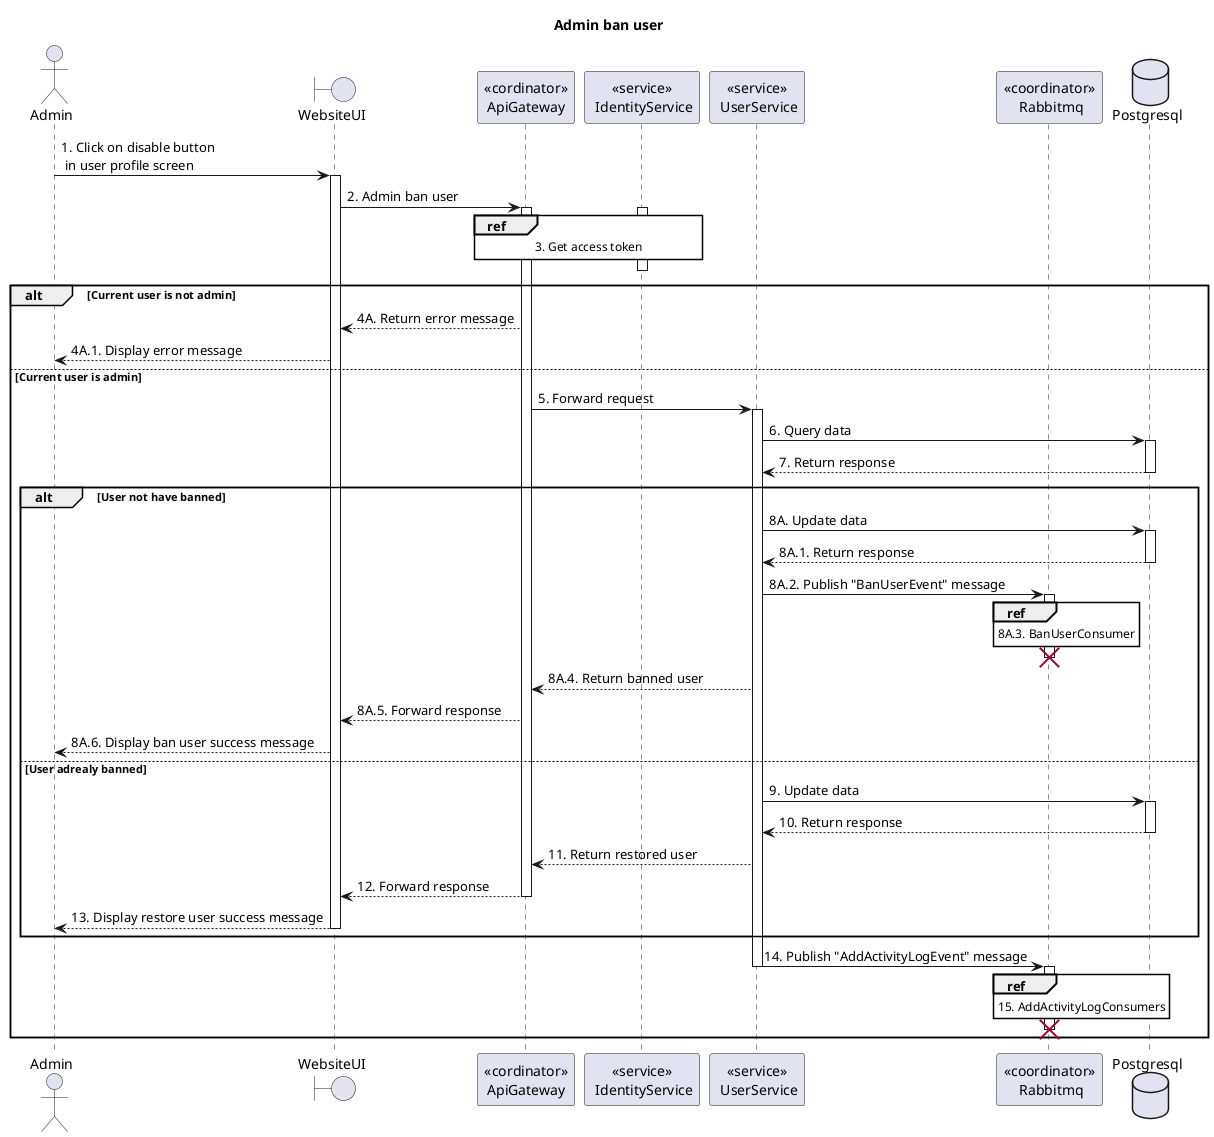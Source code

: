 @startuml Sequence
title "Admin ban user"

' Style section
<style>
  sequenceDiagram {
    reference {
      BackGroundColor white
    }
}
</style>

actor Admin
boundary WebsiteUI
participant "<<cordinator>>\nApiGateway" as ApiGateway
participant "<<service>>\n IdentityService" as IdentityService
participant "<<service>>\n UserService" as UserService
participant "<<coordinator>>\n Rabbitmq" as Rabbitmq
database Postgresql

Admin -> WebsiteUI ++: 1. Click on disable button \n in user profile screen
WebsiteUI -> ApiGateway ++: 2. Admin ban user

activate IdentityService
ref over ApiGateway, IdentityService: 3. Get access token
ApiGateway -[hidden]-> IdentityService
deactivate IdentityService

alt Current user is not admin
    WebsiteUI <-- ApiGateway: 4A. Return error message
    Admin <-- WebsiteUI: 4A.1. Display error message
else Current user is admin
    ApiGateway -> UserService ++: 5. Forward request
    UserService -> Postgresql++: 6. Query data
    UserService <-- Postgresql--: 7. Return response
    alt User not have banned
      UserService -> Postgresql++: 8A. Update data
      UserService <-- Postgresql--: 8A.1. Return response
      UserService -> Rabbitmq: 8A.2. Publish "BanUserEvent" message 
      activate Rabbitmq
      ref over Rabbitmq: 8A.3. BanUserConsumer
      Rabbitmq -[hidden]> 
      destroy Rabbitmq
      ApiGateway <-- UserService: 8A.4. Return banned user
      WebsiteUI <-- ApiGateway: 8A.5. Forward response
      Admin <-- WebsiteUI: 8A.6. Display ban user success message
    else User adrealy banned
      UserService -> Postgresql++: 9. Update data
      UserService <-- Postgresql--: 10. Return response
      ApiGateway <-- UserService: 11. Return restored user
      WebsiteUI <-- ApiGateway--: 12. Forward response
      Admin <-- WebsiteUI--: 13. Display restore user success message
    end alt
    UserService -> Rabbitmq: 14. Publish "AddActivityLogEvent" message 
    deactivate UserService
    activate Rabbitmq
    ref over Rabbitmq: 15. AddActivityLogConsumers
    Rabbitmq -[hidden]> 
    destroy Rabbitmq
end alt


@enduml